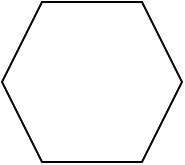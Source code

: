 <mxfile version="14.9.6" type="device"><diagram id="xy1uc7YiXPTWMgkI5pDA" name="Page-1"><mxGraphModel dx="1086" dy="966" grid="1" gridSize="10" guides="1" tooltips="1" connect="1" arrows="1" fold="1" page="1" pageScale="1" pageWidth="1920" pageHeight="1200" math="0" shadow="0"><root><mxCell id="0"/><mxCell id="1" parent="0"/><mxCell id="o6rAv0ENDMWXVex0BP0m-1" value="" style="shape=hexagon;perimeter=hexagonPerimeter2;whiteSpace=wrap;html=1;fixedSize=1;" vertex="1" parent="1"><mxGeometry x="360" y="360" width="90" height="80" as="geometry"/></mxCell></root></mxGraphModel></diagram></mxfile>